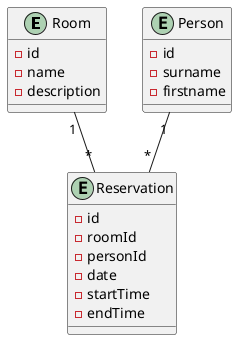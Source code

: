 @startuml

entity Room {
- id
- name
- description
}

entity Reservation {
- id
- roomId
- personId
- date
- startTime
- endTime
}


entity Person {
- id
- surname
- firstname
}



Room "1"--"*" Reservation
Person "1"--"*" Reservation

@enduml